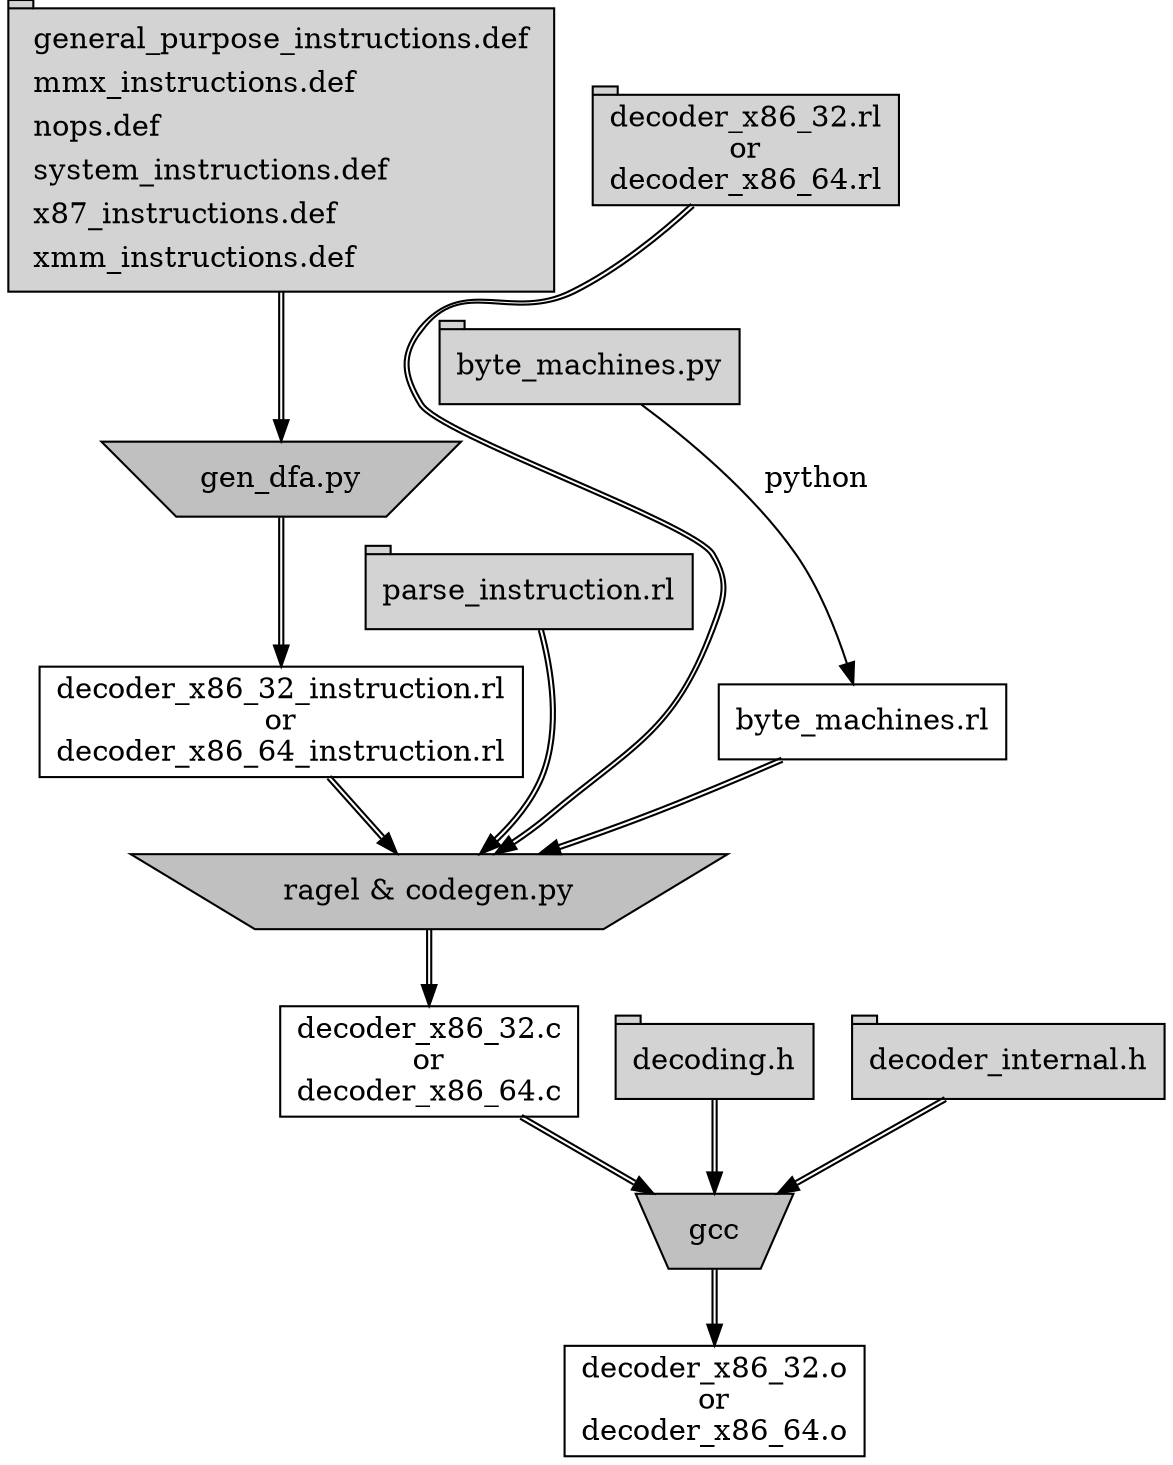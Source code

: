digraph filesdecoder {
	node [shape=tab];
	def_files [label=<
	  <table border="0">
	    <tr><td align="left">general_purpose_instructions.def</td></tr>
	    <tr><td align="left">mmx_instructions.def</td></tr>
	    <tr><td align="left">nops.def</td></tr>
	    <tr><td align="left">system_instructions.def</td></tr>
	    <tr><td align="left">x87_instructions.def</td></tr>
	    <tr><td align="left">xmm_instructions.def</td></tr></table>
	> style="filled" fillcolor="lightgray"];
	byte_machines_py [label="byte_machines.py" style="filled" fillcolor="lightgray"];
	parse_instruction_rl [label="parse_instruction.rl" style="filled" fillcolor="lightgray"];
	decoder_x86_3264_rl [label="decoder_x86_32.rl\nor\ndecoder_x86_64.rl" style="filled" fillcolor="lightgray"];
	decoding_h [label="decoding.h" style="filled" fillcolor="lightgray"];
	decoder_internal_h [label="decoder_internal.h" style="filled" fillcolor="lightgray"];
	node [shape="invtrapezium"];
	gen_dfa [label="gen_dfa.py" style="filled" fillcolor="gray"];
	ragel [label="ragel & codegen.py" style="filled" fillcolor="gray"];
	gcc [label="gcc" style="filled" fillcolor="gray"];
	node [shape=rect];
	decoder_x86_3264_c [label="decoder_x86_32.c\nor\ndecoder_x86_64.c"];
	decoder_x86_3264_instruction_rl [label="decoder_x86_32_instruction.rl\nor\ndecoder_x86_64_instruction.rl"];
	byte_machines_rl [label="byte_machines.rl"];
	decoder_x86_3264_o [label="decoder_x86_32.o\nor\ndecoder_x86_64.o"];
	def_files -> gen_dfa [color="black:black"];
	gen_dfa -> decoder_x86_3264_instruction_rl [color="black:black"];
	byte_machines_py -> byte_machines_rl [label="python" weight="0"];
	byte_machines_rl -> ragel [color="black:black"];
	parse_instruction_rl -> ragel [color="black:black" weight="0"];
	decoder_x86_3264_rl -> ragel [color="black:black" weight="0"];
	decoder_x86_3264_instruction_rl -> ragel [color="black:black"];
	ragel -> decoder_x86_3264_c [color="black:black"];
	decoder_x86_3264_c -> gcc [color="black:black"];
	decoding_h -> gcc [color="black:black"];
	decoder_internal_h -> gcc [color="black:black"];
	gcc -> decoder_x86_3264_o [color="black:black"];
}
